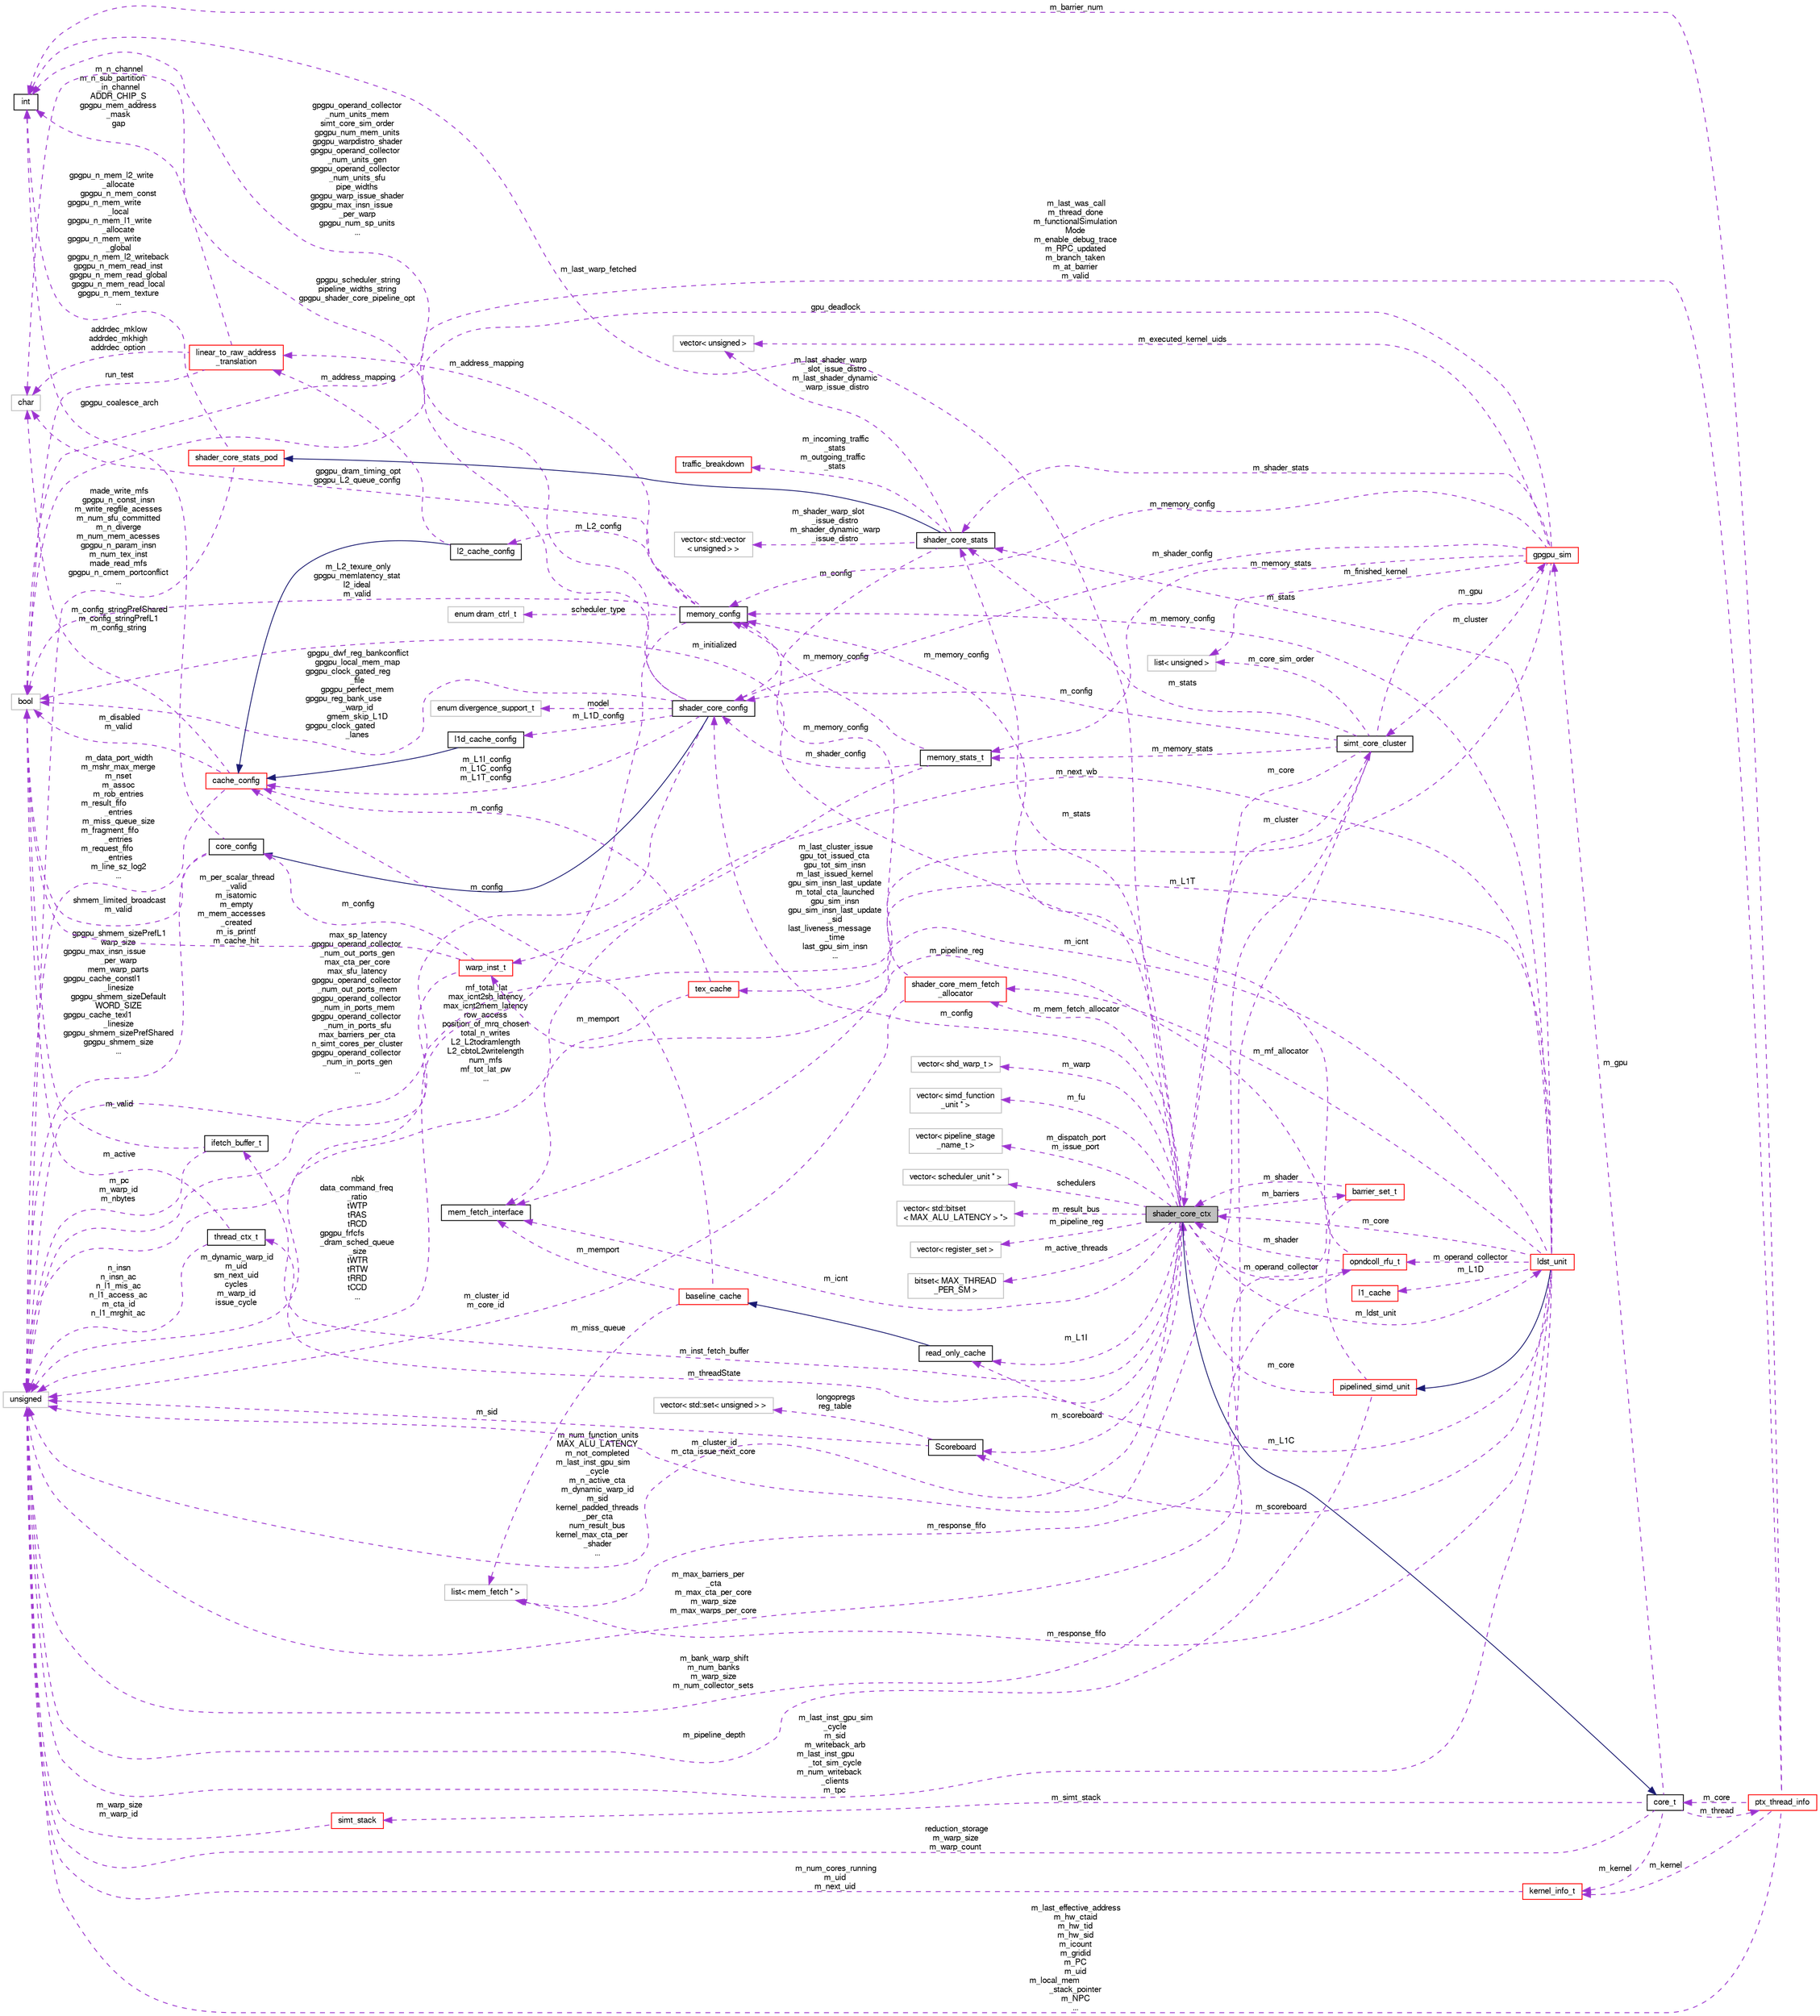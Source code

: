 digraph "shader_core_ctx"
{
  bgcolor="transparent";
  edge [fontname="FreeSans",fontsize="10",labelfontname="FreeSans",labelfontsize="10"];
  node [fontname="FreeSans",fontsize="10",shape=record];
  rankdir="LR";
  Node2 [label="shader_core_ctx",height=0.2,width=0.4,color="black", fillcolor="grey75", style="filled", fontcolor="black"];
  Node3 -> Node2 [dir="back",color="midnightblue",fontsize="10",style="solid",fontname="FreeSans"];
  Node3 [label="core_t",height=0.2,width=0.4,color="black",URL="$classcore__t.html"];
  Node4 -> Node3 [dir="back",color="darkorchid3",fontsize="10",style="dashed",label=" m_simt_stack" ,fontname="FreeSans"];
  Node4 [label="simt_stack",height=0.2,width=0.4,color="red",URL="$classsimt__stack.html"];
  Node6 -> Node4 [dir="back",color="darkorchid3",fontsize="10",style="dashed",label=" m_warp_size\nm_warp_id" ,fontname="FreeSans"];
  Node6 [label="unsigned",height=0.2,width=0.4,color="grey75"];
  Node7 -> Node3 [dir="back",color="darkorchid3",fontsize="10",style="dashed",label=" m_gpu" ,fontname="FreeSans"];
  Node7 [label="gpgpu_sim",height=0.2,width=0.4,color="red",URL="$classgpgpu__sim.html"];
  Node19 -> Node7 [dir="back",color="darkorchid3",fontsize="10",style="dashed",label=" m_shader_config" ,fontname="FreeSans"];
  Node19 [label="shader_core_config",height=0.2,width=0.4,color="black",URL="$structshader__core__config.html"];
  Node20 -> Node19 [dir="back",color="midnightblue",fontsize="10",style="solid",fontname="FreeSans"];
  Node20 [label="core_config",height=0.2,width=0.4,color="black",URL="$structcore__config.html"];
  Node17 -> Node20 [dir="back",color="darkorchid3",fontsize="10",style="dashed",label=" gpgpu_coalesce_arch" ,fontname="FreeSans"];
  Node17 [label="int",height=0.2,width=0.4,color="black",URL="$classint.html"];
  Node21 -> Node20 [dir="back",color="darkorchid3",fontsize="10",style="dashed",label=" shmem_limited_broadcast\nm_valid" ,fontname="FreeSans"];
  Node21 [label="bool",height=0.2,width=0.4,color="grey75"];
  Node6 -> Node20 [dir="back",color="darkorchid3",fontsize="10",style="dashed",label=" gpgpu_shmem_sizePrefL1\nwarp_size\ngpgpu_max_insn_issue\l_per_warp\nmem_warp_parts\ngpgpu_cache_constl1\l_linesize\ngpgpu_shmem_sizeDefault\nWORD_SIZE\ngpgpu_cache_texl1\l_linesize\ngpgpu_shmem_sizePrefShared\ngpgpu_shmem_size\n..." ,fontname="FreeSans"];
  Node22 -> Node19 [dir="back",color="darkorchid3",fontsize="10",style="dashed",label=" m_L1D_config" ,fontname="FreeSans"];
  Node22 [label="l1d_cache_config",height=0.2,width=0.4,color="black",URL="$classl1d__cache__config.html"];
  Node23 -> Node22 [dir="back",color="midnightblue",fontsize="10",style="solid",fontname="FreeSans"];
  Node23 [label="cache_config",height=0.2,width=0.4,color="red",URL="$classcache__config.html"];
  Node16 -> Node23 [dir="back",color="darkorchid3",fontsize="10",style="dashed",label=" m_config_stringPrefShared\nm_config_stringPrefL1\nm_config_string" ,fontname="FreeSans"];
  Node16 [label="char",height=0.2,width=0.4,color="grey75"];
  Node21 -> Node23 [dir="back",color="darkorchid3",fontsize="10",style="dashed",label=" m_disabled\nm_valid" ,fontname="FreeSans"];
  Node6 -> Node23 [dir="back",color="darkorchid3",fontsize="10",style="dashed",label=" m_data_port_width\nm_mshr_max_merge\nm_nset\nm_assoc\nm_rob_entries\nm_result_fifo\l_entries\nm_miss_queue_size\nm_fragment_fifo\l_entries\nm_request_fifo\l_entries\nm_line_sz_log2\n..." ,fontname="FreeSans"];
  Node16 -> Node19 [dir="back",color="darkorchid3",fontsize="10",style="dashed",label=" gpgpu_scheduler_string\npipeline_widths_string\ngpgpu_shader_core_pipeline_opt" ,fontname="FreeSans"];
  Node34 -> Node19 [dir="back",color="darkorchid3",fontsize="10",style="dashed",label=" model" ,fontname="FreeSans"];
  Node34 [label="enum divergence_support_t",height=0.2,width=0.4,color="grey75"];
  Node17 -> Node19 [dir="back",color="darkorchid3",fontsize="10",style="dashed",label=" gpgpu_operand_collector\l_num_units_mem\nsimt_core_sim_order\ngpgpu_num_mem_units\ngpgpu_warpdistro_shader\ngpgpu_operand_collector\l_num_units_gen\ngpgpu_operand_collector\l_num_units_sfu\npipe_widths\ngpgpu_warp_issue_shader\ngpgpu_max_insn_issue\l_per_warp\ngpgpu_num_sp_units\n..." ,fontname="FreeSans"];
  Node21 -> Node19 [dir="back",color="darkorchid3",fontsize="10",style="dashed",label=" gpgpu_dwf_reg_bankconflict\ngpgpu_local_mem_map\ngpgpu_clock_gated_reg\l_file\ngpgpu_perfect_mem\ngpgpu_reg_bank_use\l_warp_id\ngmem_skip_L1D\ngpgpu_clock_gated\l_lanes" ,fontname="FreeSans"];
  Node23 -> Node19 [dir="back",color="darkorchid3",fontsize="10",style="dashed",label=" m_L1I_config\nm_L1C_config\nm_L1T_config" ,fontname="FreeSans"];
  Node6 -> Node19 [dir="back",color="darkorchid3",fontsize="10",style="dashed",label=" max_sp_latency\ngpgpu_operand_collector\l_num_out_ports_gen\nmax_cta_per_core\nmax_sfu_latency\ngpgpu_operand_collector\l_num_out_ports_mem\ngpgpu_operand_collector\l_num_in_ports_mem\ngpgpu_operand_collector\l_num_in_ports_sfu\nmax_barriers_per_cta\nn_simt_cores_per_cluster\ngpgpu_operand_collector\l_num_in_ports_gen\n..." ,fontname="FreeSans"];
  Node36 -> Node7 [dir="back",color="darkorchid3",fontsize="10",style="dashed",label=" m_cluster" ,fontname="FreeSans"];
  Node36 [label="simt_core_cluster",height=0.2,width=0.4,color="black",URL="$classsimt__core__cluster.html"];
  Node19 -> Node36 [dir="back",color="darkorchid3",fontsize="10",style="dashed",label=" m_config" ,fontname="FreeSans"];
  Node37 -> Node36 [dir="back",color="darkorchid3",fontsize="10",style="dashed",label=" m_stats" ,fontname="FreeSans"];
  Node37 [label="shader_core_stats",height=0.2,width=0.4,color="black",URL="$classshader__core__stats.html"];
  Node38 -> Node37 [dir="back",color="midnightblue",fontsize="10",style="solid",fontname="FreeSans"];
  Node38 [label="shader_core_stats_pod",height=0.2,width=0.4,color="red",URL="$structshader__core__stats__pod.html"];
  Node17 -> Node38 [dir="back",color="darkorchid3",fontsize="10",style="dashed",label=" gpgpu_n_mem_l2_write\l_allocate\ngpgpu_n_mem_const\ngpgpu_n_mem_write\l_local\ngpgpu_n_mem_l1_write\l_allocate\ngpgpu_n_mem_write\l_global\ngpgpu_n_mem_l2_writeback\ngpgpu_n_mem_read_inst\ngpgpu_n_mem_read_global\ngpgpu_n_mem_read_local\ngpgpu_n_mem_texture\n..." ,fontname="FreeSans"];
  Node6 -> Node38 [dir="back",color="darkorchid3",fontsize="10",style="dashed",label=" made_write_mfs\ngpgpu_n_const_insn\nm_write_regfile_acesses\nm_num_sfu_committed\nm_n_diverge\nm_num_mem_acesses\ngpgpu_n_param_insn\nm_num_tex_inst\nmade_read_mfs\ngpgpu_n_cmem_portconflict\n..." ,fontname="FreeSans"];
  Node42 -> Node37 [dir="back",color="darkorchid3",fontsize="10",style="dashed",label=" m_incoming_traffic\l_stats\nm_outgoing_traffic\l_stats" ,fontname="FreeSans"];
  Node42 [label="traffic_breakdown",height=0.2,width=0.4,color="red",URL="$classtraffic__breakdown.html"];
  Node19 -> Node37 [dir="back",color="darkorchid3",fontsize="10",style="dashed",label=" m_config" ,fontname="FreeSans"];
  Node45 -> Node37 [dir="back",color="darkorchid3",fontsize="10",style="dashed",label=" m_last_shader_warp\l_slot_issue_distro\nm_last_shader_dynamic\l_warp_issue_distro" ,fontname="FreeSans"];
  Node45 [label="vector\< unsigned \>",height=0.2,width=0.4,color="grey75"];
  Node46 -> Node37 [dir="back",color="darkorchid3",fontsize="10",style="dashed",label=" m_shader_warp_slot\l_issue_distro\nm_shader_dynamic_warp\l_issue_distro" ,fontname="FreeSans"];
  Node46 [label="vector\< std::vector\l\< unsigned \> \>",height=0.2,width=0.4,color="grey75"];
  Node47 -> Node36 [dir="back",color="darkorchid3",fontsize="10",style="dashed",label=" m_memory_stats" ,fontname="FreeSans"];
  Node47 [label="memory_stats_t",height=0.2,width=0.4,color="black",URL="$classmemory__stats__t.html"];
  Node19 -> Node47 [dir="back",color="darkorchid3",fontsize="10",style="dashed",label=" m_shader_config" ,fontname="FreeSans"];
  Node48 -> Node47 [dir="back",color="darkorchid3",fontsize="10",style="dashed",label=" m_memory_config" ,fontname="FreeSans"];
  Node48 [label="memory_config",height=0.2,width=0.4,color="black",URL="$structmemory__config.html"];
  Node49 -> Node48 [dir="back",color="darkorchid3",fontsize="10",style="dashed",label=" scheduler_type" ,fontname="FreeSans"];
  Node49 [label="enum dram_ctrl_t",height=0.2,width=0.4,color="grey75"];
  Node16 -> Node48 [dir="back",color="darkorchid3",fontsize="10",style="dashed",label=" gpgpu_dram_timing_opt\ngpgpu_L2_queue_config" ,fontname="FreeSans"];
  Node21 -> Node48 [dir="back",color="darkorchid3",fontsize="10",style="dashed",label=" m_L2_texure_only\ngpgpu_memlatency_stat\nl2_ideal\nm_valid" ,fontname="FreeSans"];
  Node6 -> Node48 [dir="back",color="darkorchid3",fontsize="10",style="dashed",label=" nbk\ndata_command_freq\l_ratio\ntWTP\ntRAS\ntRCD\ngpgpu_frfcfs\l_dram_sched_queue\l_size\ntWTR\ntRTW\ntRRD\ntCCD\n..." ,fontname="FreeSans"];
  Node50 -> Node48 [dir="back",color="darkorchid3",fontsize="10",style="dashed",label=" m_address_mapping" ,fontname="FreeSans"];
  Node50 [label="linear_to_raw_address\l_translation",height=0.2,width=0.4,color="red",URL="$classlinear__to__raw__address__translation.html"];
  Node16 -> Node50 [dir="back",color="darkorchid3",fontsize="10",style="dashed",label=" addrdec_mklow\naddrdec_mkhigh\naddrdec_option" ,fontname="FreeSans"];
  Node17 -> Node50 [dir="back",color="darkorchid3",fontsize="10",style="dashed",label=" m_n_channel\nm_n_sub_partition\l_in_channel\nADDR_CHIP_S\ngpgpu_mem_address\l_mask\ngap" ,fontname="FreeSans"];
  Node21 -> Node50 [dir="back",color="darkorchid3",fontsize="10",style="dashed",label=" run_test" ,fontname="FreeSans"];
  Node52 -> Node48 [dir="back",color="darkorchid3",fontsize="10",style="dashed",label=" m_L2_config" ,fontname="FreeSans"];
  Node52 [label="l2_cache_config",height=0.2,width=0.4,color="black",URL="$classl2__cache__config.html"];
  Node23 -> Node52 [dir="back",color="midnightblue",fontsize="10",style="solid",fontname="FreeSans"];
  Node50 -> Node52 [dir="back",color="darkorchid3",fontsize="10",style="dashed",label=" m_address_mapping" ,fontname="FreeSans"];
  Node6 -> Node47 [dir="back",color="darkorchid3",fontsize="10",style="dashed",label=" mf_total_lat\nmax_icnt2sh_latency\nmax_icnt2mem_latency\nrow_access\nposition_of_mrq_chosen\ntotal_n_writes\nL2_L2todramlength\nL2_cbtoL2writelength\nnum_mfs\nmf_tot_lat_pw\n..." ,fontname="FreeSans"];
  Node53 -> Node36 [dir="back",color="darkorchid3",fontsize="10",style="dashed",label=" m_core_sim_order" ,fontname="FreeSans"];
  Node53 [label="list\< unsigned \>",height=0.2,width=0.4,color="grey75"];
  Node7 -> Node36 [dir="back",color="darkorchid3",fontsize="10",style="dashed",label=" m_gpu" ,fontname="FreeSans"];
  Node54 -> Node36 [dir="back",color="darkorchid3",fontsize="10",style="dashed",label=" m_response_fifo" ,fontname="FreeSans"];
  Node54 [label="list\< mem_fetch * \>",height=0.2,width=0.4,color="grey75"];
  Node2 -> Node36 [dir="back",color="darkorchid3",fontsize="10",style="dashed",label=" m_core" ,fontname="FreeSans"];
  Node6 -> Node36 [dir="back",color="darkorchid3",fontsize="10",style="dashed",label=" m_cluster_id\nm_cta_issue_next_core" ,fontname="FreeSans"];
  Node45 -> Node7 [dir="back",color="darkorchid3",fontsize="10",style="dashed",label=" m_executed_kernel_uids" ,fontname="FreeSans"];
  Node37 -> Node7 [dir="back",color="darkorchid3",fontsize="10",style="dashed",label=" m_shader_stats" ,fontname="FreeSans"];
  Node48 -> Node7 [dir="back",color="darkorchid3",fontsize="10",style="dashed",label=" m_memory_config" ,fontname="FreeSans"];
  Node47 -> Node7 [dir="back",color="darkorchid3",fontsize="10",style="dashed",label=" m_memory_stats" ,fontname="FreeSans"];
  Node21 -> Node7 [dir="back",color="darkorchid3",fontsize="10",style="dashed",label=" gpu_deadlock" ,fontname="FreeSans"];
  Node53 -> Node7 [dir="back",color="darkorchid3",fontsize="10",style="dashed",label=" m_finished_kernel" ,fontname="FreeSans"];
  Node6 -> Node7 [dir="back",color="darkorchid3",fontsize="10",style="dashed",label=" m_last_cluster_issue\ngpu_tot_issued_cta\ngpu_tot_sim_insn\nm_last_issued_kernel\ngpu_sim_insn_last_update\nm_total_cta_launched\ngpu_sim_insn\ngpu_sim_insn_last_update\l_sid\nlast_liveness_message\l_time\nlast_gpu_sim_insn\n..." ,fontname="FreeSans"];
  Node6 -> Node3 [dir="back",color="darkorchid3",fontsize="10",style="dashed",label=" reduction_storage\nm_warp_size\nm_warp_count" ,fontname="FreeSans"];
  Node195 -> Node3 [dir="back",color="darkorchid3",fontsize="10",style="dashed",label=" m_thread" ,fontname="FreeSans"];
  Node195 [label="ptx_thread_info",height=0.2,width=0.4,color="red",URL="$classptx__thread__info.html"];
  Node3 -> Node195 [dir="back",color="darkorchid3",fontsize="10",style="dashed",label=" m_core" ,fontname="FreeSans"];
  Node17 -> Node195 [dir="back",color="darkorchid3",fontsize="10",style="dashed",label=" m_barrier_num" ,fontname="FreeSans"];
  Node21 -> Node195 [dir="back",color="darkorchid3",fontsize="10",style="dashed",label=" m_last_was_call\nm_thread_done\nm_functionalSimulation\lMode\nm_enable_debug_trace\nm_RPC_updated\nm_branch_taken\nm_at_barrier\nm_valid" ,fontname="FreeSans"];
  Node6 -> Node195 [dir="back",color="darkorchid3",fontsize="10",style="dashed",label=" m_last_effective_address\nm_hw_ctaid\nm_hw_tid\nm_hw_sid\nm_icount\nm_gridid\nm_PC\nm_uid\nm_local_mem\l_stack_pointer\nm_NPC\n..." ,fontname="FreeSans"];
  Node235 -> Node195 [dir="back",color="darkorchid3",fontsize="10",style="dashed",label=" m_kernel" ,fontname="FreeSans"];
  Node235 [label="kernel_info_t",height=0.2,width=0.4,color="red",URL="$classkernel__info__t.html"];
  Node6 -> Node235 [dir="back",color="darkorchid3",fontsize="10",style="dashed",label=" m_num_cores_running\nm_uid\nm_next_uid" ,fontname="FreeSans"];
  Node235 -> Node3 [dir="back",color="darkorchid3",fontsize="10",style="dashed",label=" m_kernel" ,fontname="FreeSans"];
  Node36 -> Node2 [dir="back",color="darkorchid3",fontsize="10",style="dashed",label=" m_cluster" ,fontname="FreeSans"];
  Node19 -> Node2 [dir="back",color="darkorchid3",fontsize="10",style="dashed",label=" m_config" ,fontname="FreeSans"];
  Node241 -> Node2 [dir="back",color="darkorchid3",fontsize="10",style="dashed",label=" m_inst_fetch_buffer" ,fontname="FreeSans"];
  Node241 [label="ifetch_buffer_t",height=0.2,width=0.4,color="black",URL="$structifetch__buffer__t.html"];
  Node21 -> Node241 [dir="back",color="darkorchid3",fontsize="10",style="dashed",label=" m_valid" ,fontname="FreeSans"];
  Node6 -> Node241 [dir="back",color="darkorchid3",fontsize="10",style="dashed",label=" m_pc\nm_warp_id\nm_nbytes" ,fontname="FreeSans"];
  Node242 -> Node2 [dir="back",color="darkorchid3",fontsize="10",style="dashed",label=" m_warp" ,fontname="FreeSans"];
  Node242 [label="vector\< shd_warp_t \>",height=0.2,width=0.4,color="grey75"];
  Node103 -> Node2 [dir="back",color="darkorchid3",fontsize="10",style="dashed",label=" m_icnt" ,fontname="FreeSans"];
  Node103 [label="mem_fetch_interface",height=0.2,width=0.4,color="black",URL="$classmem__fetch__interface.html"];
  Node37 -> Node2 [dir="back",color="darkorchid3",fontsize="10",style="dashed",label=" m_stats" ,fontname="FreeSans"];
  Node48 -> Node2 [dir="back",color="darkorchid3",fontsize="10",style="dashed",label=" m_memory_config" ,fontname="FreeSans"];
  Node243 -> Node2 [dir="back",color="darkorchid3",fontsize="10",style="dashed",label=" m_scoreboard" ,fontname="FreeSans"];
  Node243 [label="Scoreboard",height=0.2,width=0.4,color="black",URL="$classScoreboard.html"];
  Node244 -> Node243 [dir="back",color="darkorchid3",fontsize="10",style="dashed",label=" longopregs\nreg_table" ,fontname="FreeSans"];
  Node244 [label="vector\< std::set\< unsigned \> \>",height=0.2,width=0.4,color="grey75"];
  Node6 -> Node243 [dir="back",color="darkorchid3",fontsize="10",style="dashed",label=" m_sid" ,fontname="FreeSans"];
  Node245 -> Node2 [dir="back",color="darkorchid3",fontsize="10",style="dashed",label=" m_fu" ,fontname="FreeSans"];
  Node245 [label="vector\< simd_function\l_unit * \>",height=0.2,width=0.4,color="grey75"];
  Node246 -> Node2 [dir="back",color="darkorchid3",fontsize="10",style="dashed",label=" m_dispatch_port\nm_issue_port" ,fontname="FreeSans"];
  Node246 [label="vector\< pipeline_stage\l_name_t \>",height=0.2,width=0.4,color="grey75"];
  Node17 -> Node2 [dir="back",color="darkorchid3",fontsize="10",style="dashed",label=" m_last_warp_fetched" ,fontname="FreeSans"];
  Node247 -> Node2 [dir="back",color="darkorchid3",fontsize="10",style="dashed",label=" m_L1I" ,fontname="FreeSans"];
  Node247 [label="read_only_cache",height=0.2,width=0.4,color="black",URL="$classread__only__cache.html",tooltip="Read only cache. "];
  Node108 -> Node247 [dir="back",color="midnightblue",fontsize="10",style="solid",fontname="FreeSans"];
  Node108 [label="baseline_cache",height=0.2,width=0.4,color="red",URL="$classbaseline__cache.html"];
  Node103 -> Node108 [dir="back",color="darkorchid3",fontsize="10",style="dashed",label=" m_memport" ,fontname="FreeSans"];
  Node54 -> Node108 [dir="back",color="darkorchid3",fontsize="10",style="dashed",label=" m_miss_queue" ,fontname="FreeSans"];
  Node23 -> Node108 [dir="back",color="darkorchid3",fontsize="10",style="dashed",label=" m_config" ,fontname="FreeSans"];
  Node248 -> Node2 [dir="back",color="darkorchid3",fontsize="10",style="dashed",label=" m_ldst_unit" ,fontname="FreeSans"];
  Node248 [label="ldst_unit",height=0.2,width=0.4,color="red",URL="$classldst__unit.html"];
  Node249 -> Node248 [dir="back",color="midnightblue",fontsize="10",style="solid",fontname="FreeSans"];
  Node249 [label="pipelined_simd_unit",height=0.2,width=0.4,color="red",URL="$classpipelined__simd__unit.html"];
  Node69 -> Node249 [dir="back",color="darkorchid3",fontsize="10",style="dashed",label=" m_pipeline_reg" ,fontname="FreeSans"];
  Node69 [label="warp_inst_t",height=0.2,width=0.4,color="red",URL="$classwarp__inst__t.html"];
  Node20 -> Node69 [dir="back",color="darkorchid3",fontsize="10",style="dashed",label=" m_config" ,fontname="FreeSans"];
  Node21 -> Node69 [dir="back",color="darkorchid3",fontsize="10",style="dashed",label=" m_per_scalar_thread\l_valid\nm_isatomic\nm_empty\nm_mem_accesses\l_created\nm_is_printf\nm_cache_hit" ,fontname="FreeSans"];
  Node6 -> Node69 [dir="back",color="darkorchid3",fontsize="10",style="dashed",label=" m_dynamic_warp_id\nm_uid\nsm_next_uid\ncycles\nm_warp_id\nissue_cycle" ,fontname="FreeSans"];
  Node2 -> Node249 [dir="back",color="darkorchid3",fontsize="10",style="dashed",label=" m_core" ,fontname="FreeSans"];
  Node6 -> Node249 [dir="back",color="darkorchid3",fontsize="10",style="dashed",label=" m_pipeline_depth" ,fontname="FreeSans"];
  Node254 -> Node248 [dir="back",color="darkorchid3",fontsize="10",style="dashed",label=" m_L1D" ,fontname="FreeSans"];
  Node254 [label="l1_cache",height=0.2,width=0.4,color="red",URL="$classl1__cache.html"];
  Node37 -> Node248 [dir="back",color="darkorchid3",fontsize="10",style="dashed",label=" m_stats" ,fontname="FreeSans"];
  Node69 -> Node248 [dir="back",color="darkorchid3",fontsize="10",style="dashed",label=" m_next_wb" ,fontname="FreeSans"];
  Node255 -> Node248 [dir="back",color="darkorchid3",fontsize="10",style="dashed",label=" m_L1T" ,fontname="FreeSans"];
  Node255 [label="tex_cache",height=0.2,width=0.4,color="red",URL="$classtex__cache.html"];
  Node103 -> Node255 [dir="back",color="darkorchid3",fontsize="10",style="dashed",label=" m_memport" ,fontname="FreeSans"];
  Node23 -> Node255 [dir="back",color="darkorchid3",fontsize="10",style="dashed",label=" m_config" ,fontname="FreeSans"];
  Node103 -> Node248 [dir="back",color="darkorchid3",fontsize="10",style="dashed",label=" m_icnt" ,fontname="FreeSans"];
  Node48 -> Node248 [dir="back",color="darkorchid3",fontsize="10",style="dashed",label=" m_memory_config" ,fontname="FreeSans"];
  Node243 -> Node248 [dir="back",color="darkorchid3",fontsize="10",style="dashed",label=" m_scoreboard" ,fontname="FreeSans"];
  Node247 -> Node248 [dir="back",color="darkorchid3",fontsize="10",style="dashed",label=" m_L1C" ,fontname="FreeSans"];
  Node263 -> Node248 [dir="back",color="darkorchid3",fontsize="10",style="dashed",label=" m_mf_allocator" ,fontname="FreeSans"];
  Node263 [label="shader_core_mem_fetch\l_allocator",height=0.2,width=0.4,color="red",URL="$classshader__core__mem__fetch__allocator.html"];
  Node48 -> Node263 [dir="back",color="darkorchid3",fontsize="10",style="dashed",label=" m_memory_config" ,fontname="FreeSans"];
  Node6 -> Node263 [dir="back",color="darkorchid3",fontsize="10",style="dashed",label=" m_cluster_id\nm_core_id" ,fontname="FreeSans"];
  Node264 -> Node248 [dir="back",color="darkorchid3",fontsize="10",style="dashed",label=" m_operand_collector" ,fontname="FreeSans"];
  Node264 [label="opndcoll_rfu_t",height=0.2,width=0.4,color="red",URL="$classopndcoll__rfu__t.html"];
  Node21 -> Node264 [dir="back",color="darkorchid3",fontsize="10",style="dashed",label=" m_initialized" ,fontname="FreeSans"];
  Node2 -> Node264 [dir="back",color="darkorchid3",fontsize="10",style="dashed",label=" m_shader" ,fontname="FreeSans"];
  Node6 -> Node264 [dir="back",color="darkorchid3",fontsize="10",style="dashed",label=" m_bank_warp_shift\nm_num_banks\nm_warp_size\nm_num_collector_sets" ,fontname="FreeSans"];
  Node54 -> Node248 [dir="back",color="darkorchid3",fontsize="10",style="dashed",label=" m_response_fifo" ,fontname="FreeSans"];
  Node2 -> Node248 [dir="back",color="darkorchid3",fontsize="10",style="dashed",label=" m_core" ,fontname="FreeSans"];
  Node6 -> Node248 [dir="back",color="darkorchid3",fontsize="10",style="dashed",label=" m_last_inst_gpu_sim\l_cycle\nm_sid\nm_writeback_arb\nm_last_inst_gpu\l_tot_sim_cycle\nm_num_writeback\l_clients\nm_tpc" ,fontname="FreeSans"];
  Node277 -> Node2 [dir="back",color="darkorchid3",fontsize="10",style="dashed",label=" schedulers" ,fontname="FreeSans"];
  Node277 [label="vector\< scheduler_unit * \>",height=0.2,width=0.4,color="grey75"];
  Node263 -> Node2 [dir="back",color="darkorchid3",fontsize="10",style="dashed",label=" m_mem_fetch_allocator" ,fontname="FreeSans"];
  Node278 -> Node2 [dir="back",color="darkorchid3",fontsize="10",style="dashed",label=" m_result_bus" ,fontname="FreeSans"];
  Node278 [label="vector\< std::bitset\l\< MAX_ALU_LATENCY \> *\>",height=0.2,width=0.4,color="grey75"];
  Node264 -> Node2 [dir="back",color="darkorchid3",fontsize="10",style="dashed",label=" m_operand_collector" ,fontname="FreeSans"];
  Node279 -> Node2 [dir="back",color="darkorchid3",fontsize="10",style="dashed",label=" m_threadState" ,fontname="FreeSans"];
  Node279 [label="thread_ctx_t",height=0.2,width=0.4,color="black",URL="$classthread__ctx__t.html"];
  Node21 -> Node279 [dir="back",color="darkorchid3",fontsize="10",style="dashed",label=" m_active" ,fontname="FreeSans"];
  Node6 -> Node279 [dir="back",color="darkorchid3",fontsize="10",style="dashed",label=" n_insn\nn_insn_ac\nn_l1_mis_ac\nn_l1_access_ac\nm_cta_id\nn_l1_mrghit_ac" ,fontname="FreeSans"];
  Node280 -> Node2 [dir="back",color="darkorchid3",fontsize="10",style="dashed",label=" m_pipeline_reg" ,fontname="FreeSans"];
  Node280 [label="vector\< register_set \>",height=0.2,width=0.4,color="grey75"];
  Node281 -> Node2 [dir="back",color="darkorchid3",fontsize="10",style="dashed",label=" m_barriers" ,fontname="FreeSans"];
  Node281 [label="barrier_set_t",height=0.2,width=0.4,color="red",URL="$classbarrier__set__t.html"];
  Node2 -> Node281 [dir="back",color="darkorchid3",fontsize="10",style="dashed",label=" m_shader" ,fontname="FreeSans"];
  Node6 -> Node281 [dir="back",color="darkorchid3",fontsize="10",style="dashed",label=" m_max_barriers_per\l_cta\nm_max_cta_per_core\nm_warp_size\nm_max_warps_per_core" ,fontname="FreeSans"];
  Node6 -> Node2 [dir="back",color="darkorchid3",fontsize="10",style="dashed",label=" m_num_function_units\nMAX_ALU_LATENCY\nm_not_completed\nm_last_inst_gpu_sim\l_cycle\nm_n_active_cta\nm_dynamic_warp_id\nm_sid\nkernel_padded_threads\l_per_cta\nnum_result_bus\nkernel_max_cta_per\l_shader\n..." ,fontname="FreeSans"];
  Node284 -> Node2 [dir="back",color="darkorchid3",fontsize="10",style="dashed",label=" m_active_threads" ,fontname="FreeSans"];
  Node284 [label="bitset\< MAX_THREAD\l_PER_SM \>",height=0.2,width=0.4,color="grey75"];
}
